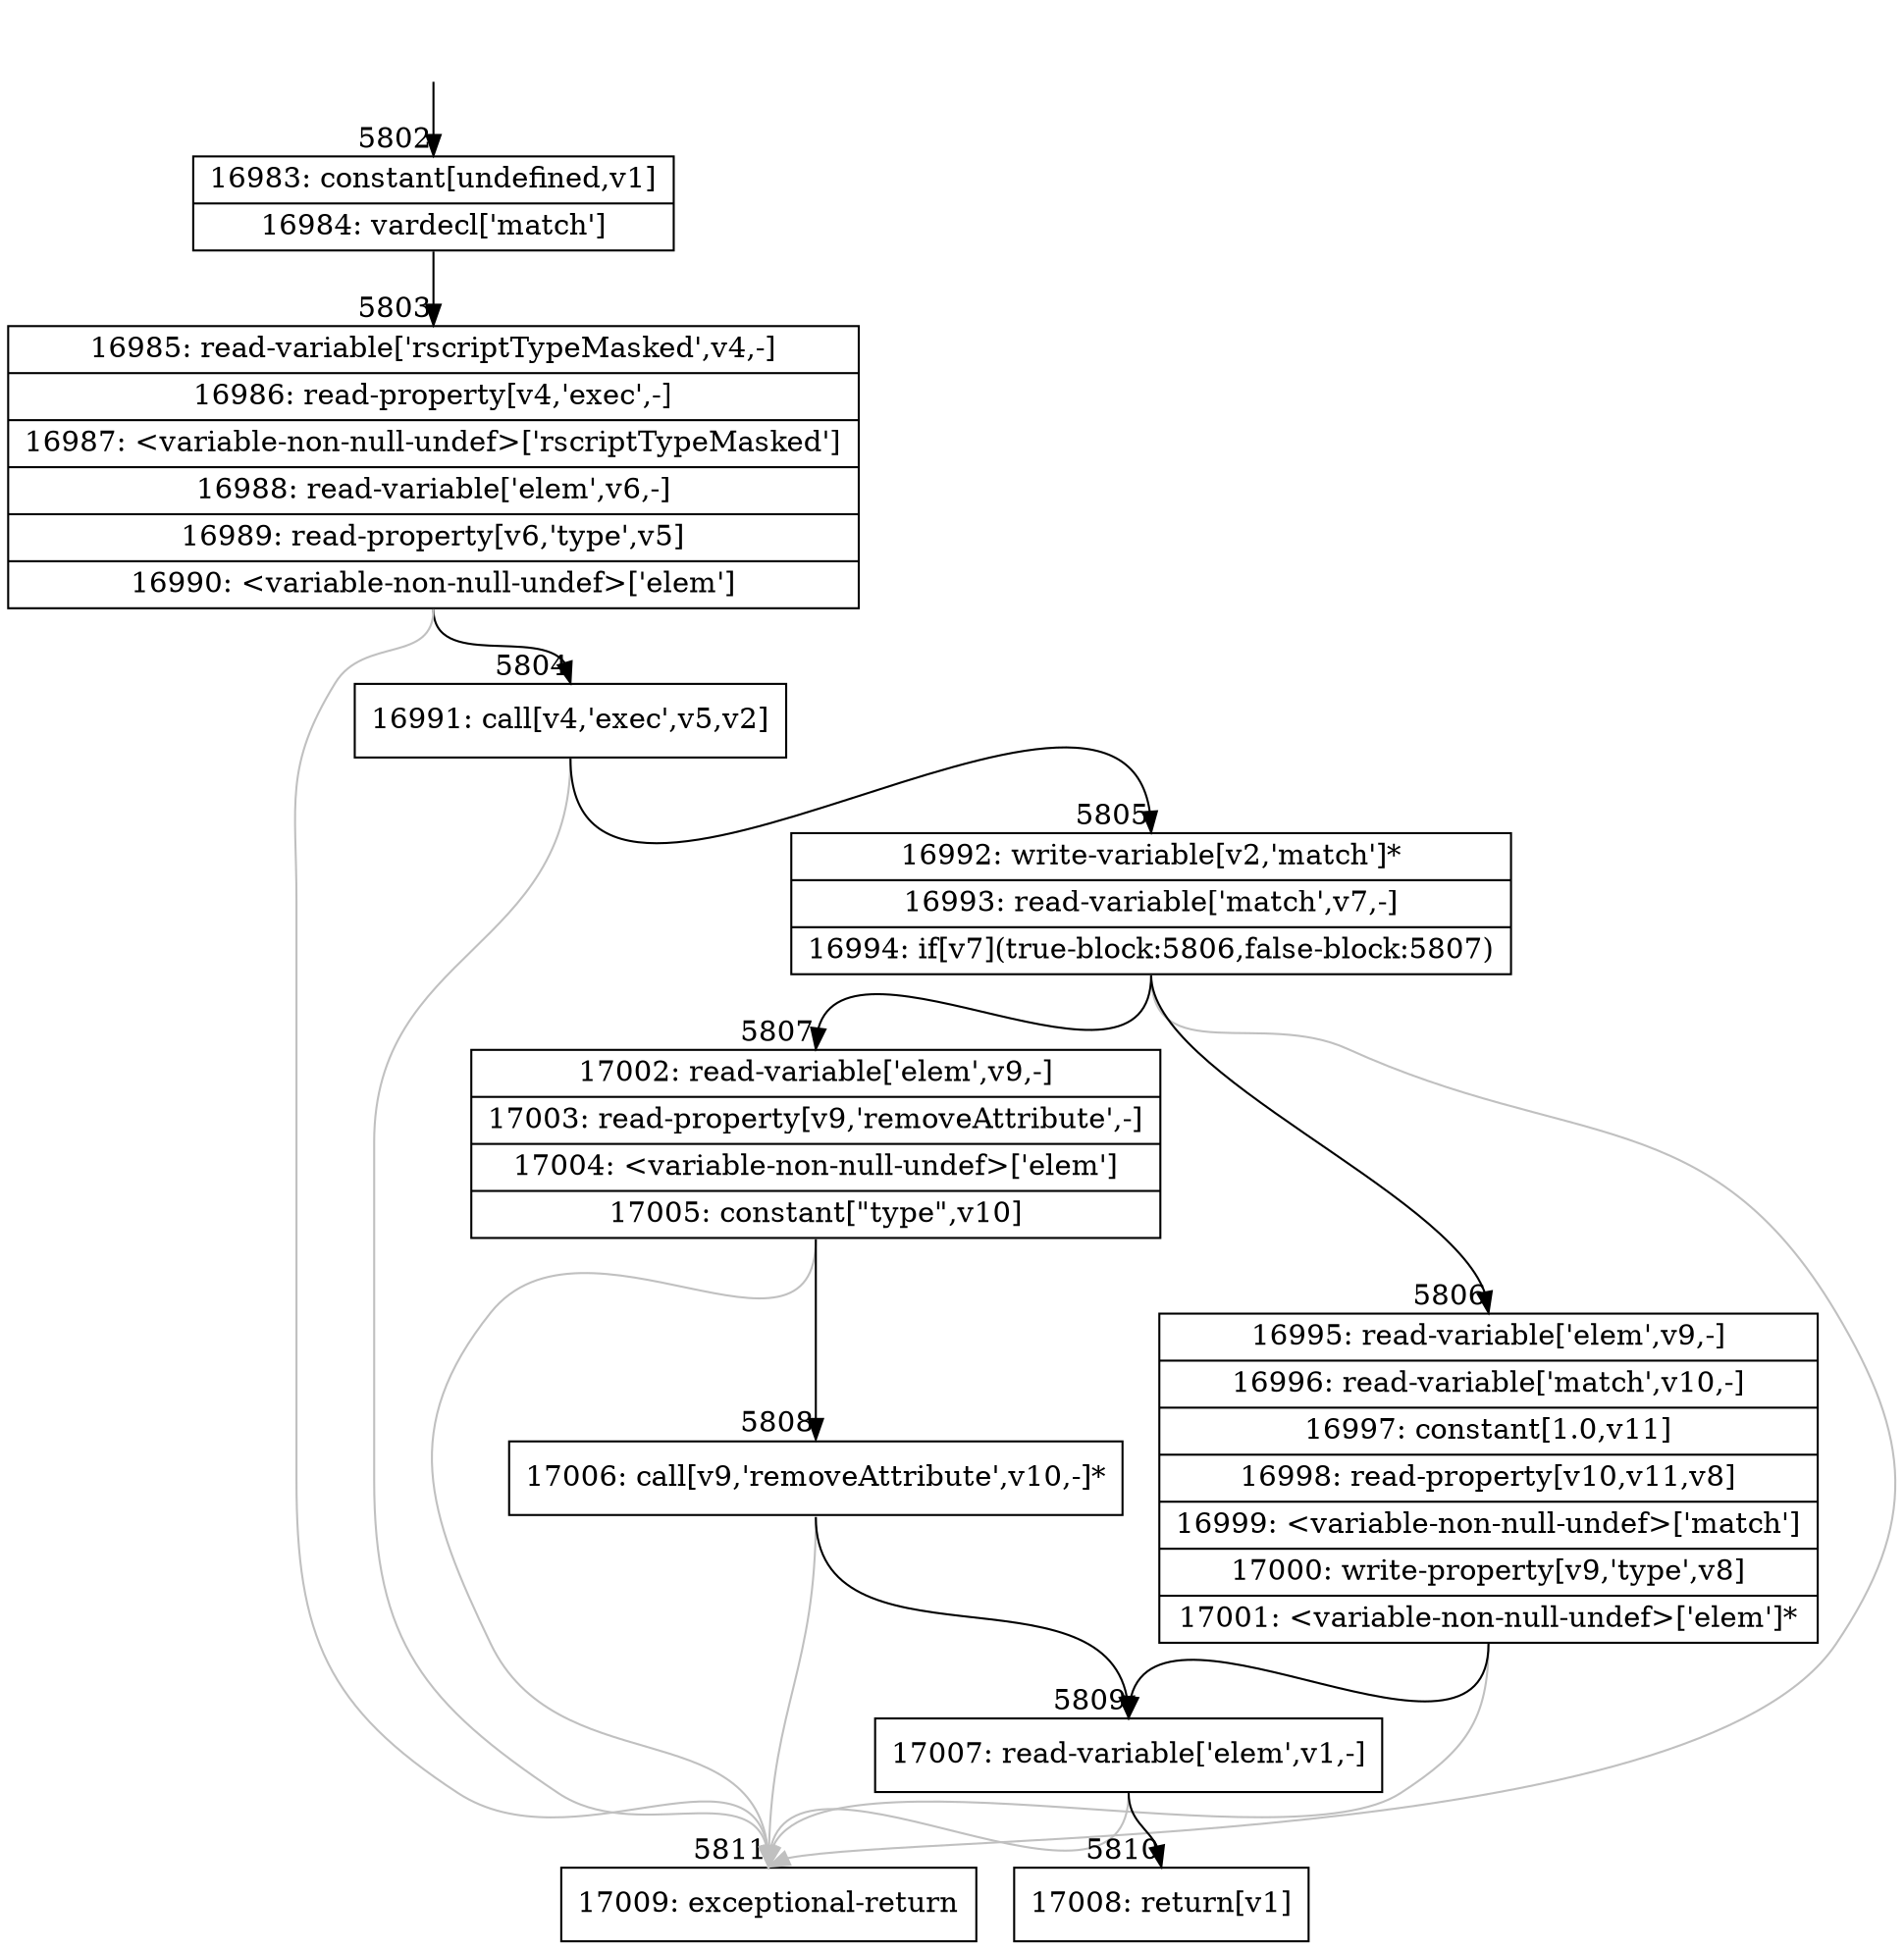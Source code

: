 digraph {
rankdir="TD"
BB_entry377[shape=none,label=""];
BB_entry377 -> BB5802 [tailport=s, headport=n, headlabel="    5802"]
BB5802 [shape=record label="{16983: constant[undefined,v1]|16984: vardecl['match']}" ] 
BB5802 -> BB5803 [tailport=s, headport=n, headlabel="      5803"]
BB5803 [shape=record label="{16985: read-variable['rscriptTypeMasked',v4,-]|16986: read-property[v4,'exec',-]|16987: \<variable-non-null-undef\>['rscriptTypeMasked']|16988: read-variable['elem',v6,-]|16989: read-property[v6,'type',v5]|16990: \<variable-non-null-undef\>['elem']}" ] 
BB5803 -> BB5804 [tailport=s, headport=n, headlabel="      5804"]
BB5803 -> BB5811 [tailport=s, headport=n, color=gray, headlabel="      5811"]
BB5804 [shape=record label="{16991: call[v4,'exec',v5,v2]}" ] 
BB5804 -> BB5805 [tailport=s, headport=n, headlabel="      5805"]
BB5804 -> BB5811 [tailport=s, headport=n, color=gray]
BB5805 [shape=record label="{16992: write-variable[v2,'match']*|16993: read-variable['match',v7,-]|16994: if[v7](true-block:5806,false-block:5807)}" ] 
BB5805 -> BB5806 [tailport=s, headport=n, headlabel="      5806"]
BB5805 -> BB5807 [tailport=s, headport=n, headlabel="      5807"]
BB5805 -> BB5811 [tailport=s, headport=n, color=gray]
BB5806 [shape=record label="{16995: read-variable['elem',v9,-]|16996: read-variable['match',v10,-]|16997: constant[1.0,v11]|16998: read-property[v10,v11,v8]|16999: \<variable-non-null-undef\>['match']|17000: write-property[v9,'type',v8]|17001: \<variable-non-null-undef\>['elem']*}" ] 
BB5806 -> BB5809 [tailport=s, headport=n, headlabel="      5809"]
BB5806 -> BB5811 [tailport=s, headport=n, color=gray]
BB5807 [shape=record label="{17002: read-variable['elem',v9,-]|17003: read-property[v9,'removeAttribute',-]|17004: \<variable-non-null-undef\>['elem']|17005: constant[\"type\",v10]}" ] 
BB5807 -> BB5808 [tailport=s, headport=n, headlabel="      5808"]
BB5807 -> BB5811 [tailport=s, headport=n, color=gray]
BB5808 [shape=record label="{17006: call[v9,'removeAttribute',v10,-]*}" ] 
BB5808 -> BB5809 [tailport=s, headport=n]
BB5808 -> BB5811 [tailport=s, headport=n, color=gray]
BB5809 [shape=record label="{17007: read-variable['elem',v1,-]}" ] 
BB5809 -> BB5810 [tailport=s, headport=n, headlabel="      5810"]
BB5809 -> BB5811 [tailport=s, headport=n, color=gray]
BB5810 [shape=record label="{17008: return[v1]}" ] 
BB5811 [shape=record label="{17009: exceptional-return}" ] 
}
